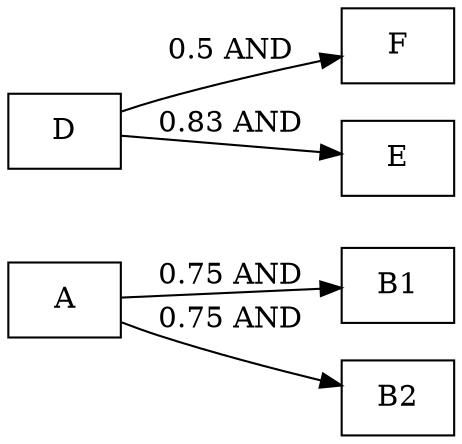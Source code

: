 // HM_LC
graph {
	graph [rankdir=LR]
	node [shape=box]
	edge [arrowType=normal]
	A -- B1 [label="0.75 AND" dir=forward]
	A -- B2 [label="0.75 AND" dir=forward]
	D -- F [label="0.5 AND" dir=forward]
	D -- E [label="0.83 AND" dir=forward]
}
